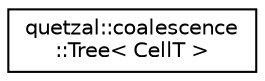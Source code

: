 digraph "Graphical Class Hierarchy"
{
 // LATEX_PDF_SIZE
  edge [fontname="Helvetica",fontsize="10",labelfontname="Helvetica",labelfontsize="10"];
  node [fontname="Helvetica",fontsize="10",shape=record];
  rankdir="LR";
  Node0 [label="quetzal::coalescence\l::Tree\< CellT \>",height=0.2,width=0.4,color="black", fillcolor="white", style="filled",URL="$classquetzal_1_1coalescence_1_1_tree.html",tooltip="Tree topology where each node contains a data field."];
}
